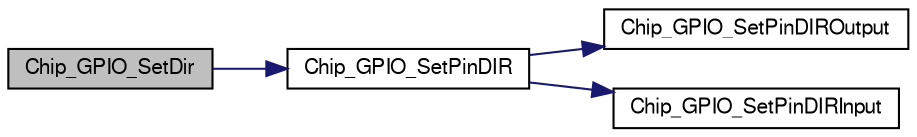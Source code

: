 digraph "Chip_GPIO_SetDir"
{
  edge [fontname="FreeSans",fontsize="10",labelfontname="FreeSans",labelfontsize="10"];
  node [fontname="FreeSans",fontsize="10",shape=record];
  rankdir="LR";
  Node1 [label="Chip_GPIO_SetDir",height=0.2,width=0.4,color="black", fillcolor="grey75", style="filled", fontcolor="black"];
  Node1 -> Node2 [color="midnightblue",fontsize="10",style="solid"];
  Node2 [label="Chip_GPIO_SetPinDIR",height=0.2,width=0.4,color="black", fillcolor="white", style="filled",URL="$group__GPIO__17XX__40XX.html#gac384ba462a45291528e95945c3273772",tooltip="Set GPIO direction for a single GPIO pin. "];
  Node2 -> Node3 [color="midnightblue",fontsize="10",style="solid"];
  Node3 [label="Chip_GPIO_SetPinDIROutput",height=0.2,width=0.4,color="black", fillcolor="white", style="filled",URL="$group__GPIO__17XX__40XX.html#gadd0450341df62f7e13ee57cd249fe2a2",tooltip="Set GPIO direction for a single GPIO pin to an output. "];
  Node2 -> Node4 [color="midnightblue",fontsize="10",style="solid"];
  Node4 [label="Chip_GPIO_SetPinDIRInput",height=0.2,width=0.4,color="black", fillcolor="white", style="filled",URL="$group__GPIO__17XX__40XX.html#ga0c20af0c6b9cee61714643bef6614485",tooltip="Set GPIO direction for a single GPIO pin to an input. "];
}

